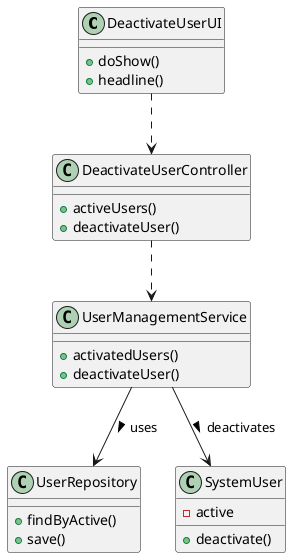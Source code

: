 @startuml

class DeactivateUserUI{
    +doShow()
    +headline()
}


class DeactivateUserController{
    +activeUsers()
    +deactivateUser()
}


class UserRepository{
    +findByActive()
    +save()
}


class UserManagementService{
    +activatedUsers()
    +deactivateUser()
}

class SystemUser{
    -active
    +deactivate()
}


DeactivateUserUI ..> DeactivateUserController

DeactivateUserController ..> UserManagementService

UserManagementService --> UserRepository: uses >

UserManagementService --> SystemUser: deactivates >

@enduml